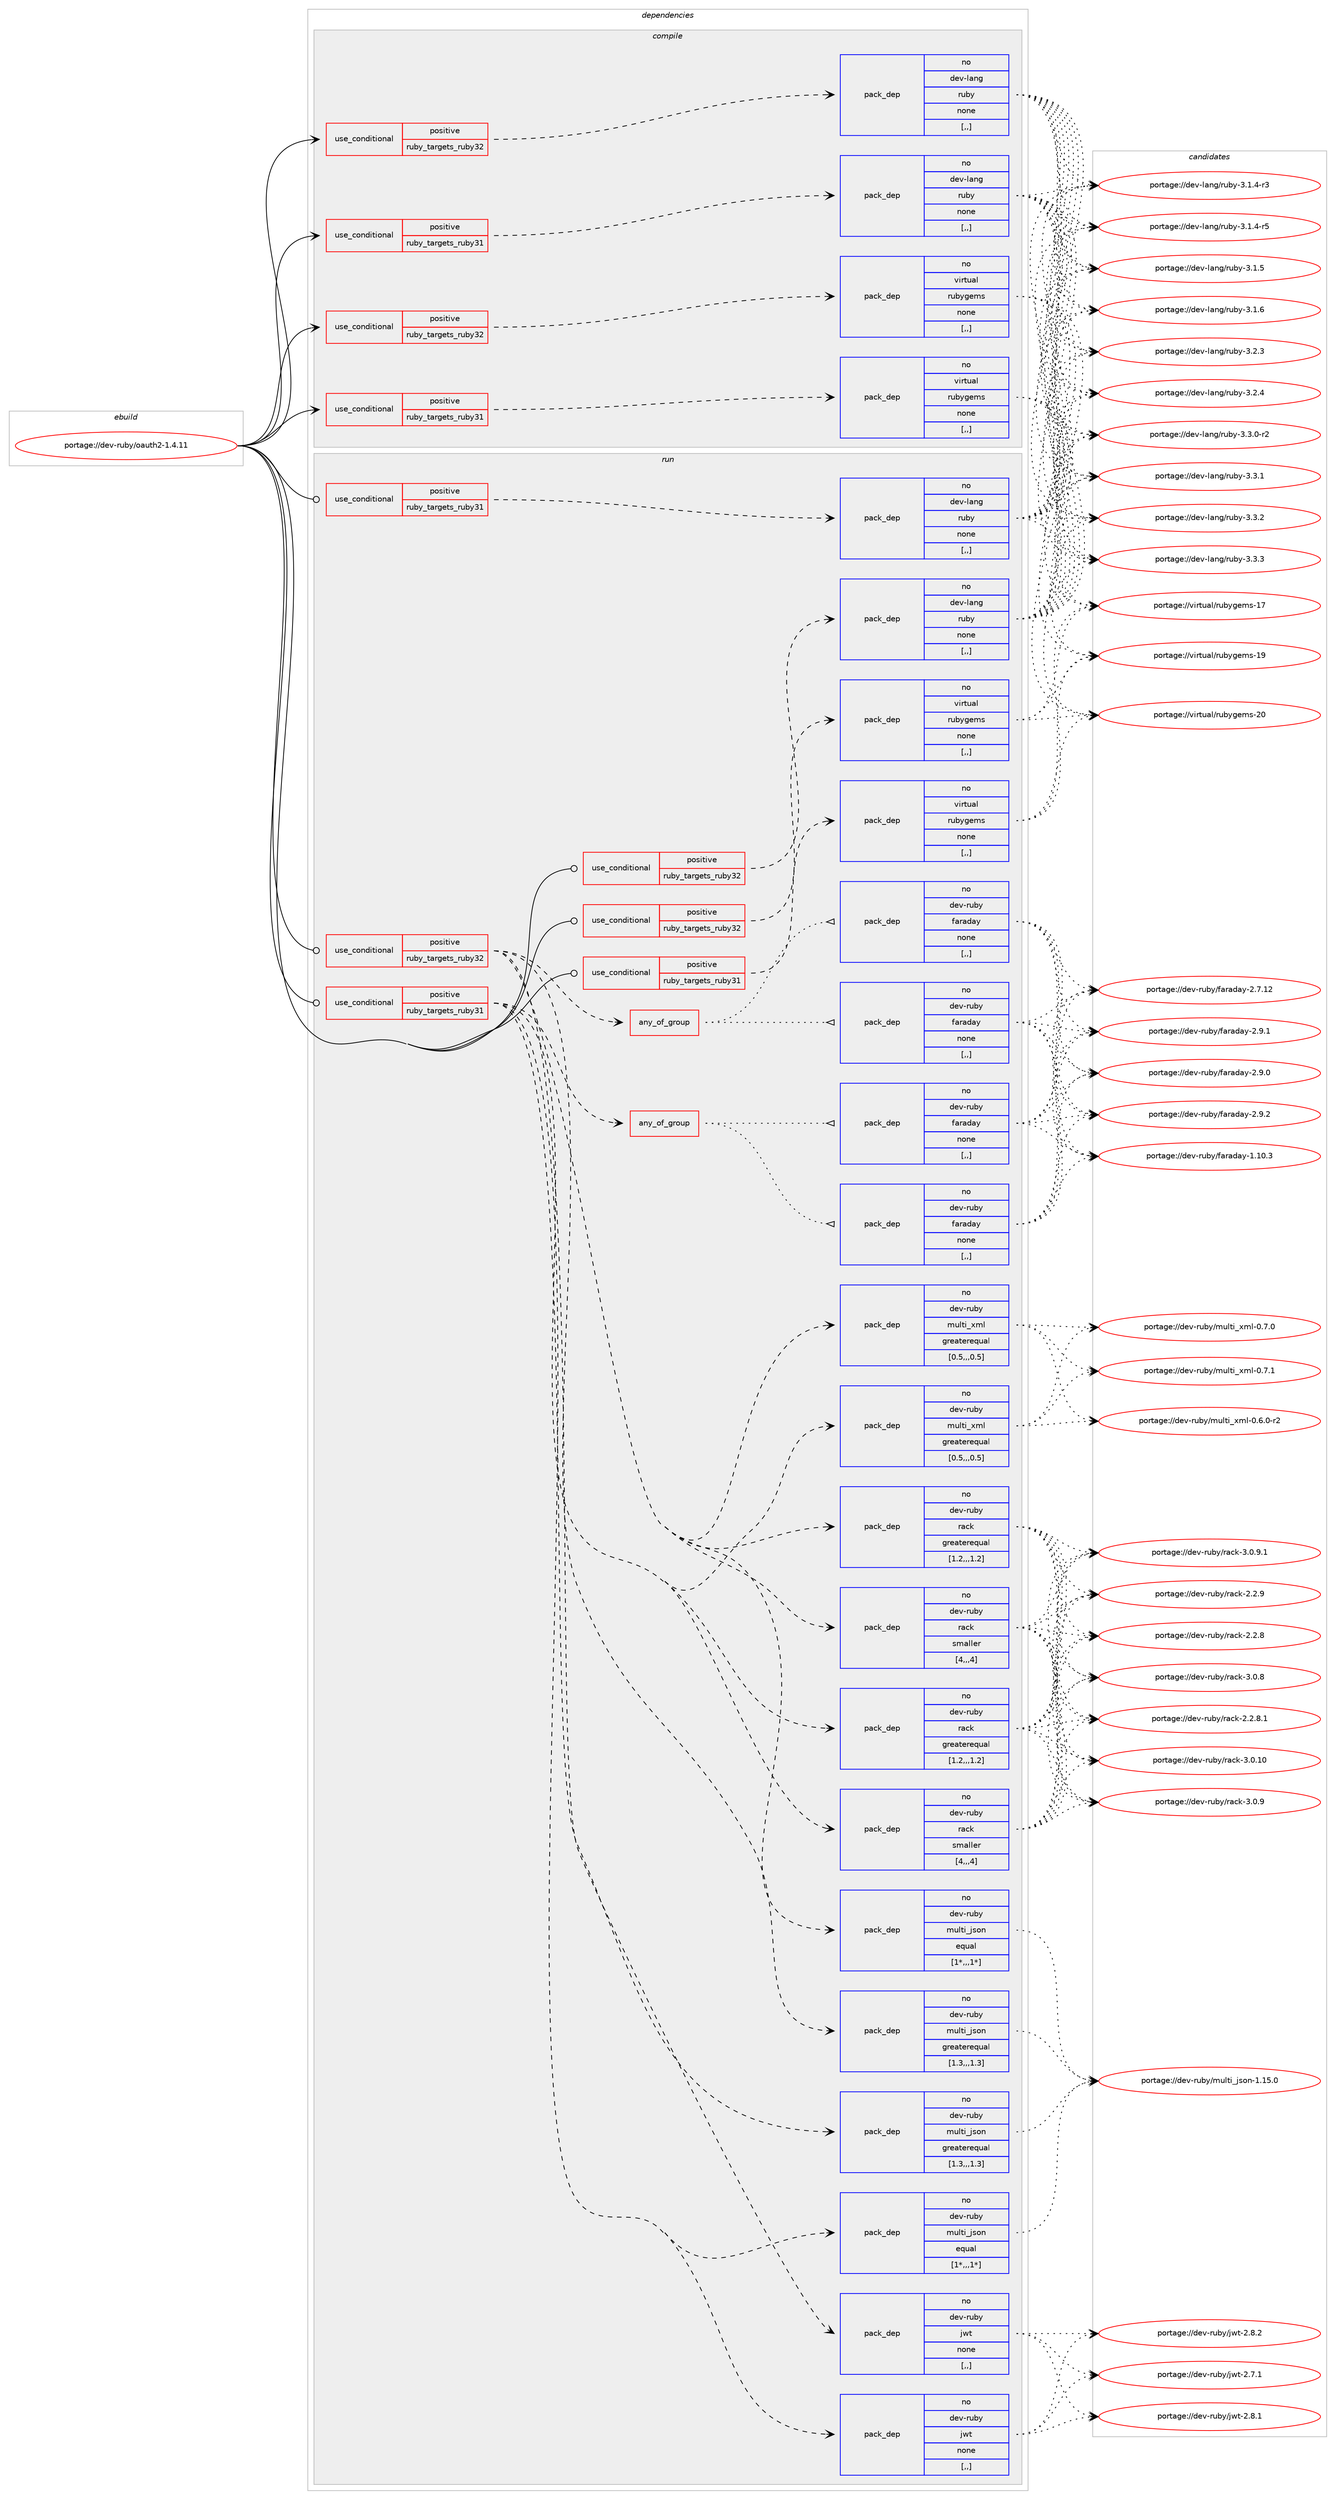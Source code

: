 digraph prolog {

# *************
# Graph options
# *************

newrank=true;
concentrate=true;
compound=true;
graph [rankdir=LR,fontname=Helvetica,fontsize=10,ranksep=1.5];#, ranksep=2.5, nodesep=0.2];
edge  [arrowhead=vee];
node  [fontname=Helvetica,fontsize=10];

# **********
# The ebuild
# **********

subgraph cluster_leftcol {
color=gray;
rank=same;
label=<<i>ebuild</i>>;
id [label="portage://dev-ruby/oauth2-1.4.11", color=red, width=4, href="../dev-ruby/oauth2-1.4.11.svg"];
}

# ****************
# The dependencies
# ****************

subgraph cluster_midcol {
color=gray;
label=<<i>dependencies</i>>;
subgraph cluster_compile {
fillcolor="#eeeeee";
style=filled;
label=<<i>compile</i>>;
subgraph cond50625 {
dependency188757 [label=<<TABLE BORDER="0" CELLBORDER="1" CELLSPACING="0" CELLPADDING="4"><TR><TD ROWSPAN="3" CELLPADDING="10">use_conditional</TD></TR><TR><TD>positive</TD></TR><TR><TD>ruby_targets_ruby31</TD></TR></TABLE>>, shape=none, color=red];
subgraph pack136824 {
dependency188758 [label=<<TABLE BORDER="0" CELLBORDER="1" CELLSPACING="0" CELLPADDING="4" WIDTH="220"><TR><TD ROWSPAN="6" CELLPADDING="30">pack_dep</TD></TR><TR><TD WIDTH="110">no</TD></TR><TR><TD>dev-lang</TD></TR><TR><TD>ruby</TD></TR><TR><TD>none</TD></TR><TR><TD>[,,]</TD></TR></TABLE>>, shape=none, color=blue];
}
dependency188757:e -> dependency188758:w [weight=20,style="dashed",arrowhead="vee"];
}
id:e -> dependency188757:w [weight=20,style="solid",arrowhead="vee"];
subgraph cond50626 {
dependency188759 [label=<<TABLE BORDER="0" CELLBORDER="1" CELLSPACING="0" CELLPADDING="4"><TR><TD ROWSPAN="3" CELLPADDING="10">use_conditional</TD></TR><TR><TD>positive</TD></TR><TR><TD>ruby_targets_ruby31</TD></TR></TABLE>>, shape=none, color=red];
subgraph pack136825 {
dependency188760 [label=<<TABLE BORDER="0" CELLBORDER="1" CELLSPACING="0" CELLPADDING="4" WIDTH="220"><TR><TD ROWSPAN="6" CELLPADDING="30">pack_dep</TD></TR><TR><TD WIDTH="110">no</TD></TR><TR><TD>virtual</TD></TR><TR><TD>rubygems</TD></TR><TR><TD>none</TD></TR><TR><TD>[,,]</TD></TR></TABLE>>, shape=none, color=blue];
}
dependency188759:e -> dependency188760:w [weight=20,style="dashed",arrowhead="vee"];
}
id:e -> dependency188759:w [weight=20,style="solid",arrowhead="vee"];
subgraph cond50627 {
dependency188761 [label=<<TABLE BORDER="0" CELLBORDER="1" CELLSPACING="0" CELLPADDING="4"><TR><TD ROWSPAN="3" CELLPADDING="10">use_conditional</TD></TR><TR><TD>positive</TD></TR><TR><TD>ruby_targets_ruby32</TD></TR></TABLE>>, shape=none, color=red];
subgraph pack136826 {
dependency188762 [label=<<TABLE BORDER="0" CELLBORDER="1" CELLSPACING="0" CELLPADDING="4" WIDTH="220"><TR><TD ROWSPAN="6" CELLPADDING="30">pack_dep</TD></TR><TR><TD WIDTH="110">no</TD></TR><TR><TD>dev-lang</TD></TR><TR><TD>ruby</TD></TR><TR><TD>none</TD></TR><TR><TD>[,,]</TD></TR></TABLE>>, shape=none, color=blue];
}
dependency188761:e -> dependency188762:w [weight=20,style="dashed",arrowhead="vee"];
}
id:e -> dependency188761:w [weight=20,style="solid",arrowhead="vee"];
subgraph cond50628 {
dependency188763 [label=<<TABLE BORDER="0" CELLBORDER="1" CELLSPACING="0" CELLPADDING="4"><TR><TD ROWSPAN="3" CELLPADDING="10">use_conditional</TD></TR><TR><TD>positive</TD></TR><TR><TD>ruby_targets_ruby32</TD></TR></TABLE>>, shape=none, color=red];
subgraph pack136827 {
dependency188764 [label=<<TABLE BORDER="0" CELLBORDER="1" CELLSPACING="0" CELLPADDING="4" WIDTH="220"><TR><TD ROWSPAN="6" CELLPADDING="30">pack_dep</TD></TR><TR><TD WIDTH="110">no</TD></TR><TR><TD>virtual</TD></TR><TR><TD>rubygems</TD></TR><TR><TD>none</TD></TR><TR><TD>[,,]</TD></TR></TABLE>>, shape=none, color=blue];
}
dependency188763:e -> dependency188764:w [weight=20,style="dashed",arrowhead="vee"];
}
id:e -> dependency188763:w [weight=20,style="solid",arrowhead="vee"];
}
subgraph cluster_compileandrun {
fillcolor="#eeeeee";
style=filled;
label=<<i>compile and run</i>>;
}
subgraph cluster_run {
fillcolor="#eeeeee";
style=filled;
label=<<i>run</i>>;
subgraph cond50629 {
dependency188765 [label=<<TABLE BORDER="0" CELLBORDER="1" CELLSPACING="0" CELLPADDING="4"><TR><TD ROWSPAN="3" CELLPADDING="10">use_conditional</TD></TR><TR><TD>positive</TD></TR><TR><TD>ruby_targets_ruby31</TD></TR></TABLE>>, shape=none, color=red];
subgraph any1166 {
dependency188766 [label=<<TABLE BORDER="0" CELLBORDER="1" CELLSPACING="0" CELLPADDING="4"><TR><TD CELLPADDING="10">any_of_group</TD></TR></TABLE>>, shape=none, color=red];subgraph pack136828 {
dependency188767 [label=<<TABLE BORDER="0" CELLBORDER="1" CELLSPACING="0" CELLPADDING="4" WIDTH="220"><TR><TD ROWSPAN="6" CELLPADDING="30">pack_dep</TD></TR><TR><TD WIDTH="110">no</TD></TR><TR><TD>dev-ruby</TD></TR><TR><TD>faraday</TD></TR><TR><TD>none</TD></TR><TR><TD>[,,]</TD></TR></TABLE>>, shape=none, color=blue];
}
dependency188766:e -> dependency188767:w [weight=20,style="dotted",arrowhead="oinv"];
subgraph pack136829 {
dependency188768 [label=<<TABLE BORDER="0" CELLBORDER="1" CELLSPACING="0" CELLPADDING="4" WIDTH="220"><TR><TD ROWSPAN="6" CELLPADDING="30">pack_dep</TD></TR><TR><TD WIDTH="110">no</TD></TR><TR><TD>dev-ruby</TD></TR><TR><TD>faraday</TD></TR><TR><TD>none</TD></TR><TR><TD>[,,]</TD></TR></TABLE>>, shape=none, color=blue];
}
dependency188766:e -> dependency188768:w [weight=20,style="dotted",arrowhead="oinv"];
}
dependency188765:e -> dependency188766:w [weight=20,style="dashed",arrowhead="vee"];
subgraph pack136830 {
dependency188769 [label=<<TABLE BORDER="0" CELLBORDER="1" CELLSPACING="0" CELLPADDING="4" WIDTH="220"><TR><TD ROWSPAN="6" CELLPADDING="30">pack_dep</TD></TR><TR><TD WIDTH="110">no</TD></TR><TR><TD>dev-ruby</TD></TR><TR><TD>jwt</TD></TR><TR><TD>none</TD></TR><TR><TD>[,,]</TD></TR></TABLE>>, shape=none, color=blue];
}
dependency188765:e -> dependency188769:w [weight=20,style="dashed",arrowhead="vee"];
subgraph pack136831 {
dependency188770 [label=<<TABLE BORDER="0" CELLBORDER="1" CELLSPACING="0" CELLPADDING="4" WIDTH="220"><TR><TD ROWSPAN="6" CELLPADDING="30">pack_dep</TD></TR><TR><TD WIDTH="110">no</TD></TR><TR><TD>dev-ruby</TD></TR><TR><TD>multi_json</TD></TR><TR><TD>greaterequal</TD></TR><TR><TD>[1.3,,,1.3]</TD></TR></TABLE>>, shape=none, color=blue];
}
dependency188765:e -> dependency188770:w [weight=20,style="dashed",arrowhead="vee"];
subgraph pack136832 {
dependency188771 [label=<<TABLE BORDER="0" CELLBORDER="1" CELLSPACING="0" CELLPADDING="4" WIDTH="220"><TR><TD ROWSPAN="6" CELLPADDING="30">pack_dep</TD></TR><TR><TD WIDTH="110">no</TD></TR><TR><TD>dev-ruby</TD></TR><TR><TD>multi_json</TD></TR><TR><TD>equal</TD></TR><TR><TD>[1*,,,1*]</TD></TR></TABLE>>, shape=none, color=blue];
}
dependency188765:e -> dependency188771:w [weight=20,style="dashed",arrowhead="vee"];
subgraph pack136833 {
dependency188772 [label=<<TABLE BORDER="0" CELLBORDER="1" CELLSPACING="0" CELLPADDING="4" WIDTH="220"><TR><TD ROWSPAN="6" CELLPADDING="30">pack_dep</TD></TR><TR><TD WIDTH="110">no</TD></TR><TR><TD>dev-ruby</TD></TR><TR><TD>multi_xml</TD></TR><TR><TD>greaterequal</TD></TR><TR><TD>[0.5,,,0.5]</TD></TR></TABLE>>, shape=none, color=blue];
}
dependency188765:e -> dependency188772:w [weight=20,style="dashed",arrowhead="vee"];
subgraph pack136834 {
dependency188773 [label=<<TABLE BORDER="0" CELLBORDER="1" CELLSPACING="0" CELLPADDING="4" WIDTH="220"><TR><TD ROWSPAN="6" CELLPADDING="30">pack_dep</TD></TR><TR><TD WIDTH="110">no</TD></TR><TR><TD>dev-ruby</TD></TR><TR><TD>rack</TD></TR><TR><TD>greaterequal</TD></TR><TR><TD>[1.2,,,1.2]</TD></TR></TABLE>>, shape=none, color=blue];
}
dependency188765:e -> dependency188773:w [weight=20,style="dashed",arrowhead="vee"];
subgraph pack136835 {
dependency188774 [label=<<TABLE BORDER="0" CELLBORDER="1" CELLSPACING="0" CELLPADDING="4" WIDTH="220"><TR><TD ROWSPAN="6" CELLPADDING="30">pack_dep</TD></TR><TR><TD WIDTH="110">no</TD></TR><TR><TD>dev-ruby</TD></TR><TR><TD>rack</TD></TR><TR><TD>smaller</TD></TR><TR><TD>[4,,,4]</TD></TR></TABLE>>, shape=none, color=blue];
}
dependency188765:e -> dependency188774:w [weight=20,style="dashed",arrowhead="vee"];
}
id:e -> dependency188765:w [weight=20,style="solid",arrowhead="odot"];
subgraph cond50630 {
dependency188775 [label=<<TABLE BORDER="0" CELLBORDER="1" CELLSPACING="0" CELLPADDING="4"><TR><TD ROWSPAN="3" CELLPADDING="10">use_conditional</TD></TR><TR><TD>positive</TD></TR><TR><TD>ruby_targets_ruby31</TD></TR></TABLE>>, shape=none, color=red];
subgraph pack136836 {
dependency188776 [label=<<TABLE BORDER="0" CELLBORDER="1" CELLSPACING="0" CELLPADDING="4" WIDTH="220"><TR><TD ROWSPAN="6" CELLPADDING="30">pack_dep</TD></TR><TR><TD WIDTH="110">no</TD></TR><TR><TD>dev-lang</TD></TR><TR><TD>ruby</TD></TR><TR><TD>none</TD></TR><TR><TD>[,,]</TD></TR></TABLE>>, shape=none, color=blue];
}
dependency188775:e -> dependency188776:w [weight=20,style="dashed",arrowhead="vee"];
}
id:e -> dependency188775:w [weight=20,style="solid",arrowhead="odot"];
subgraph cond50631 {
dependency188777 [label=<<TABLE BORDER="0" CELLBORDER="1" CELLSPACING="0" CELLPADDING="4"><TR><TD ROWSPAN="3" CELLPADDING="10">use_conditional</TD></TR><TR><TD>positive</TD></TR><TR><TD>ruby_targets_ruby31</TD></TR></TABLE>>, shape=none, color=red];
subgraph pack136837 {
dependency188778 [label=<<TABLE BORDER="0" CELLBORDER="1" CELLSPACING="0" CELLPADDING="4" WIDTH="220"><TR><TD ROWSPAN="6" CELLPADDING="30">pack_dep</TD></TR><TR><TD WIDTH="110">no</TD></TR><TR><TD>virtual</TD></TR><TR><TD>rubygems</TD></TR><TR><TD>none</TD></TR><TR><TD>[,,]</TD></TR></TABLE>>, shape=none, color=blue];
}
dependency188777:e -> dependency188778:w [weight=20,style="dashed",arrowhead="vee"];
}
id:e -> dependency188777:w [weight=20,style="solid",arrowhead="odot"];
subgraph cond50632 {
dependency188779 [label=<<TABLE BORDER="0" CELLBORDER="1" CELLSPACING="0" CELLPADDING="4"><TR><TD ROWSPAN="3" CELLPADDING="10">use_conditional</TD></TR><TR><TD>positive</TD></TR><TR><TD>ruby_targets_ruby32</TD></TR></TABLE>>, shape=none, color=red];
subgraph any1167 {
dependency188780 [label=<<TABLE BORDER="0" CELLBORDER="1" CELLSPACING="0" CELLPADDING="4"><TR><TD CELLPADDING="10">any_of_group</TD></TR></TABLE>>, shape=none, color=red];subgraph pack136838 {
dependency188781 [label=<<TABLE BORDER="0" CELLBORDER="1" CELLSPACING="0" CELLPADDING="4" WIDTH="220"><TR><TD ROWSPAN="6" CELLPADDING="30">pack_dep</TD></TR><TR><TD WIDTH="110">no</TD></TR><TR><TD>dev-ruby</TD></TR><TR><TD>faraday</TD></TR><TR><TD>none</TD></TR><TR><TD>[,,]</TD></TR></TABLE>>, shape=none, color=blue];
}
dependency188780:e -> dependency188781:w [weight=20,style="dotted",arrowhead="oinv"];
subgraph pack136839 {
dependency188782 [label=<<TABLE BORDER="0" CELLBORDER="1" CELLSPACING="0" CELLPADDING="4" WIDTH="220"><TR><TD ROWSPAN="6" CELLPADDING="30">pack_dep</TD></TR><TR><TD WIDTH="110">no</TD></TR><TR><TD>dev-ruby</TD></TR><TR><TD>faraday</TD></TR><TR><TD>none</TD></TR><TR><TD>[,,]</TD></TR></TABLE>>, shape=none, color=blue];
}
dependency188780:e -> dependency188782:w [weight=20,style="dotted",arrowhead="oinv"];
}
dependency188779:e -> dependency188780:w [weight=20,style="dashed",arrowhead="vee"];
subgraph pack136840 {
dependency188783 [label=<<TABLE BORDER="0" CELLBORDER="1" CELLSPACING="0" CELLPADDING="4" WIDTH="220"><TR><TD ROWSPAN="6" CELLPADDING="30">pack_dep</TD></TR><TR><TD WIDTH="110">no</TD></TR><TR><TD>dev-ruby</TD></TR><TR><TD>jwt</TD></TR><TR><TD>none</TD></TR><TR><TD>[,,]</TD></TR></TABLE>>, shape=none, color=blue];
}
dependency188779:e -> dependency188783:w [weight=20,style="dashed",arrowhead="vee"];
subgraph pack136841 {
dependency188784 [label=<<TABLE BORDER="0" CELLBORDER="1" CELLSPACING="0" CELLPADDING="4" WIDTH="220"><TR><TD ROWSPAN="6" CELLPADDING="30">pack_dep</TD></TR><TR><TD WIDTH="110">no</TD></TR><TR><TD>dev-ruby</TD></TR><TR><TD>multi_json</TD></TR><TR><TD>greaterequal</TD></TR><TR><TD>[1.3,,,1.3]</TD></TR></TABLE>>, shape=none, color=blue];
}
dependency188779:e -> dependency188784:w [weight=20,style="dashed",arrowhead="vee"];
subgraph pack136842 {
dependency188785 [label=<<TABLE BORDER="0" CELLBORDER="1" CELLSPACING="0" CELLPADDING="4" WIDTH="220"><TR><TD ROWSPAN="6" CELLPADDING="30">pack_dep</TD></TR><TR><TD WIDTH="110">no</TD></TR><TR><TD>dev-ruby</TD></TR><TR><TD>multi_json</TD></TR><TR><TD>equal</TD></TR><TR><TD>[1*,,,1*]</TD></TR></TABLE>>, shape=none, color=blue];
}
dependency188779:e -> dependency188785:w [weight=20,style="dashed",arrowhead="vee"];
subgraph pack136843 {
dependency188786 [label=<<TABLE BORDER="0" CELLBORDER="1" CELLSPACING="0" CELLPADDING="4" WIDTH="220"><TR><TD ROWSPAN="6" CELLPADDING="30">pack_dep</TD></TR><TR><TD WIDTH="110">no</TD></TR><TR><TD>dev-ruby</TD></TR><TR><TD>multi_xml</TD></TR><TR><TD>greaterequal</TD></TR><TR><TD>[0.5,,,0.5]</TD></TR></TABLE>>, shape=none, color=blue];
}
dependency188779:e -> dependency188786:w [weight=20,style="dashed",arrowhead="vee"];
subgraph pack136844 {
dependency188787 [label=<<TABLE BORDER="0" CELLBORDER="1" CELLSPACING="0" CELLPADDING="4" WIDTH="220"><TR><TD ROWSPAN="6" CELLPADDING="30">pack_dep</TD></TR><TR><TD WIDTH="110">no</TD></TR><TR><TD>dev-ruby</TD></TR><TR><TD>rack</TD></TR><TR><TD>greaterequal</TD></TR><TR><TD>[1.2,,,1.2]</TD></TR></TABLE>>, shape=none, color=blue];
}
dependency188779:e -> dependency188787:w [weight=20,style="dashed",arrowhead="vee"];
subgraph pack136845 {
dependency188788 [label=<<TABLE BORDER="0" CELLBORDER="1" CELLSPACING="0" CELLPADDING="4" WIDTH="220"><TR><TD ROWSPAN="6" CELLPADDING="30">pack_dep</TD></TR><TR><TD WIDTH="110">no</TD></TR><TR><TD>dev-ruby</TD></TR><TR><TD>rack</TD></TR><TR><TD>smaller</TD></TR><TR><TD>[4,,,4]</TD></TR></TABLE>>, shape=none, color=blue];
}
dependency188779:e -> dependency188788:w [weight=20,style="dashed",arrowhead="vee"];
}
id:e -> dependency188779:w [weight=20,style="solid",arrowhead="odot"];
subgraph cond50633 {
dependency188789 [label=<<TABLE BORDER="0" CELLBORDER="1" CELLSPACING="0" CELLPADDING="4"><TR><TD ROWSPAN="3" CELLPADDING="10">use_conditional</TD></TR><TR><TD>positive</TD></TR><TR><TD>ruby_targets_ruby32</TD></TR></TABLE>>, shape=none, color=red];
subgraph pack136846 {
dependency188790 [label=<<TABLE BORDER="0" CELLBORDER="1" CELLSPACING="0" CELLPADDING="4" WIDTH="220"><TR><TD ROWSPAN="6" CELLPADDING="30">pack_dep</TD></TR><TR><TD WIDTH="110">no</TD></TR><TR><TD>dev-lang</TD></TR><TR><TD>ruby</TD></TR><TR><TD>none</TD></TR><TR><TD>[,,]</TD></TR></TABLE>>, shape=none, color=blue];
}
dependency188789:e -> dependency188790:w [weight=20,style="dashed",arrowhead="vee"];
}
id:e -> dependency188789:w [weight=20,style="solid",arrowhead="odot"];
subgraph cond50634 {
dependency188791 [label=<<TABLE BORDER="0" CELLBORDER="1" CELLSPACING="0" CELLPADDING="4"><TR><TD ROWSPAN="3" CELLPADDING="10">use_conditional</TD></TR><TR><TD>positive</TD></TR><TR><TD>ruby_targets_ruby32</TD></TR></TABLE>>, shape=none, color=red];
subgraph pack136847 {
dependency188792 [label=<<TABLE BORDER="0" CELLBORDER="1" CELLSPACING="0" CELLPADDING="4" WIDTH="220"><TR><TD ROWSPAN="6" CELLPADDING="30">pack_dep</TD></TR><TR><TD WIDTH="110">no</TD></TR><TR><TD>virtual</TD></TR><TR><TD>rubygems</TD></TR><TR><TD>none</TD></TR><TR><TD>[,,]</TD></TR></TABLE>>, shape=none, color=blue];
}
dependency188791:e -> dependency188792:w [weight=20,style="dashed",arrowhead="vee"];
}
id:e -> dependency188791:w [weight=20,style="solid",arrowhead="odot"];
}
}

# **************
# The candidates
# **************

subgraph cluster_choices {
rank=same;
color=gray;
label=<<i>candidates</i>>;

subgraph choice136824 {
color=black;
nodesep=1;
choice100101118451089711010347114117981214551464946524511451 [label="portage://dev-lang/ruby-3.1.4-r3", color=red, width=4,href="../dev-lang/ruby-3.1.4-r3.svg"];
choice100101118451089711010347114117981214551464946524511453 [label="portage://dev-lang/ruby-3.1.4-r5", color=red, width=4,href="../dev-lang/ruby-3.1.4-r5.svg"];
choice10010111845108971101034711411798121455146494653 [label="portage://dev-lang/ruby-3.1.5", color=red, width=4,href="../dev-lang/ruby-3.1.5.svg"];
choice10010111845108971101034711411798121455146494654 [label="portage://dev-lang/ruby-3.1.6", color=red, width=4,href="../dev-lang/ruby-3.1.6.svg"];
choice10010111845108971101034711411798121455146504651 [label="portage://dev-lang/ruby-3.2.3", color=red, width=4,href="../dev-lang/ruby-3.2.3.svg"];
choice10010111845108971101034711411798121455146504652 [label="portage://dev-lang/ruby-3.2.4", color=red, width=4,href="../dev-lang/ruby-3.2.4.svg"];
choice100101118451089711010347114117981214551465146484511450 [label="portage://dev-lang/ruby-3.3.0-r2", color=red, width=4,href="../dev-lang/ruby-3.3.0-r2.svg"];
choice10010111845108971101034711411798121455146514649 [label="portage://dev-lang/ruby-3.3.1", color=red, width=4,href="../dev-lang/ruby-3.3.1.svg"];
choice10010111845108971101034711411798121455146514650 [label="portage://dev-lang/ruby-3.3.2", color=red, width=4,href="../dev-lang/ruby-3.3.2.svg"];
choice10010111845108971101034711411798121455146514651 [label="portage://dev-lang/ruby-3.3.3", color=red, width=4,href="../dev-lang/ruby-3.3.3.svg"];
dependency188758:e -> choice100101118451089711010347114117981214551464946524511451:w [style=dotted,weight="100"];
dependency188758:e -> choice100101118451089711010347114117981214551464946524511453:w [style=dotted,weight="100"];
dependency188758:e -> choice10010111845108971101034711411798121455146494653:w [style=dotted,weight="100"];
dependency188758:e -> choice10010111845108971101034711411798121455146494654:w [style=dotted,weight="100"];
dependency188758:e -> choice10010111845108971101034711411798121455146504651:w [style=dotted,weight="100"];
dependency188758:e -> choice10010111845108971101034711411798121455146504652:w [style=dotted,weight="100"];
dependency188758:e -> choice100101118451089711010347114117981214551465146484511450:w [style=dotted,weight="100"];
dependency188758:e -> choice10010111845108971101034711411798121455146514649:w [style=dotted,weight="100"];
dependency188758:e -> choice10010111845108971101034711411798121455146514650:w [style=dotted,weight="100"];
dependency188758:e -> choice10010111845108971101034711411798121455146514651:w [style=dotted,weight="100"];
}
subgraph choice136825 {
color=black;
nodesep=1;
choice118105114116117971084711411798121103101109115454955 [label="portage://virtual/rubygems-17", color=red, width=4,href="../virtual/rubygems-17.svg"];
choice118105114116117971084711411798121103101109115454957 [label="portage://virtual/rubygems-19", color=red, width=4,href="../virtual/rubygems-19.svg"];
choice118105114116117971084711411798121103101109115455048 [label="portage://virtual/rubygems-20", color=red, width=4,href="../virtual/rubygems-20.svg"];
dependency188760:e -> choice118105114116117971084711411798121103101109115454955:w [style=dotted,weight="100"];
dependency188760:e -> choice118105114116117971084711411798121103101109115454957:w [style=dotted,weight="100"];
dependency188760:e -> choice118105114116117971084711411798121103101109115455048:w [style=dotted,weight="100"];
}
subgraph choice136826 {
color=black;
nodesep=1;
choice100101118451089711010347114117981214551464946524511451 [label="portage://dev-lang/ruby-3.1.4-r3", color=red, width=4,href="../dev-lang/ruby-3.1.4-r3.svg"];
choice100101118451089711010347114117981214551464946524511453 [label="portage://dev-lang/ruby-3.1.4-r5", color=red, width=4,href="../dev-lang/ruby-3.1.4-r5.svg"];
choice10010111845108971101034711411798121455146494653 [label="portage://dev-lang/ruby-3.1.5", color=red, width=4,href="../dev-lang/ruby-3.1.5.svg"];
choice10010111845108971101034711411798121455146494654 [label="portage://dev-lang/ruby-3.1.6", color=red, width=4,href="../dev-lang/ruby-3.1.6.svg"];
choice10010111845108971101034711411798121455146504651 [label="portage://dev-lang/ruby-3.2.3", color=red, width=4,href="../dev-lang/ruby-3.2.3.svg"];
choice10010111845108971101034711411798121455146504652 [label="portage://dev-lang/ruby-3.2.4", color=red, width=4,href="../dev-lang/ruby-3.2.4.svg"];
choice100101118451089711010347114117981214551465146484511450 [label="portage://dev-lang/ruby-3.3.0-r2", color=red, width=4,href="../dev-lang/ruby-3.3.0-r2.svg"];
choice10010111845108971101034711411798121455146514649 [label="portage://dev-lang/ruby-3.3.1", color=red, width=4,href="../dev-lang/ruby-3.3.1.svg"];
choice10010111845108971101034711411798121455146514650 [label="portage://dev-lang/ruby-3.3.2", color=red, width=4,href="../dev-lang/ruby-3.3.2.svg"];
choice10010111845108971101034711411798121455146514651 [label="portage://dev-lang/ruby-3.3.3", color=red, width=4,href="../dev-lang/ruby-3.3.3.svg"];
dependency188762:e -> choice100101118451089711010347114117981214551464946524511451:w [style=dotted,weight="100"];
dependency188762:e -> choice100101118451089711010347114117981214551464946524511453:w [style=dotted,weight="100"];
dependency188762:e -> choice10010111845108971101034711411798121455146494653:w [style=dotted,weight="100"];
dependency188762:e -> choice10010111845108971101034711411798121455146494654:w [style=dotted,weight="100"];
dependency188762:e -> choice10010111845108971101034711411798121455146504651:w [style=dotted,weight="100"];
dependency188762:e -> choice10010111845108971101034711411798121455146504652:w [style=dotted,weight="100"];
dependency188762:e -> choice100101118451089711010347114117981214551465146484511450:w [style=dotted,weight="100"];
dependency188762:e -> choice10010111845108971101034711411798121455146514649:w [style=dotted,weight="100"];
dependency188762:e -> choice10010111845108971101034711411798121455146514650:w [style=dotted,weight="100"];
dependency188762:e -> choice10010111845108971101034711411798121455146514651:w [style=dotted,weight="100"];
}
subgraph choice136827 {
color=black;
nodesep=1;
choice118105114116117971084711411798121103101109115454955 [label="portage://virtual/rubygems-17", color=red, width=4,href="../virtual/rubygems-17.svg"];
choice118105114116117971084711411798121103101109115454957 [label="portage://virtual/rubygems-19", color=red, width=4,href="../virtual/rubygems-19.svg"];
choice118105114116117971084711411798121103101109115455048 [label="portage://virtual/rubygems-20", color=red, width=4,href="../virtual/rubygems-20.svg"];
dependency188764:e -> choice118105114116117971084711411798121103101109115454955:w [style=dotted,weight="100"];
dependency188764:e -> choice118105114116117971084711411798121103101109115454957:w [style=dotted,weight="100"];
dependency188764:e -> choice118105114116117971084711411798121103101109115455048:w [style=dotted,weight="100"];
}
subgraph choice136828 {
color=black;
nodesep=1;
choice10010111845114117981214710297114971009712145494649484651 [label="portage://dev-ruby/faraday-1.10.3", color=red, width=4,href="../dev-ruby/faraday-1.10.3.svg"];
choice10010111845114117981214710297114971009712145504655464950 [label="portage://dev-ruby/faraday-2.7.12", color=red, width=4,href="../dev-ruby/faraday-2.7.12.svg"];
choice100101118451141179812147102971149710097121455046574648 [label="portage://dev-ruby/faraday-2.9.0", color=red, width=4,href="../dev-ruby/faraday-2.9.0.svg"];
choice100101118451141179812147102971149710097121455046574649 [label="portage://dev-ruby/faraday-2.9.1", color=red, width=4,href="../dev-ruby/faraday-2.9.1.svg"];
choice100101118451141179812147102971149710097121455046574650 [label="portage://dev-ruby/faraday-2.9.2", color=red, width=4,href="../dev-ruby/faraday-2.9.2.svg"];
dependency188767:e -> choice10010111845114117981214710297114971009712145494649484651:w [style=dotted,weight="100"];
dependency188767:e -> choice10010111845114117981214710297114971009712145504655464950:w [style=dotted,weight="100"];
dependency188767:e -> choice100101118451141179812147102971149710097121455046574648:w [style=dotted,weight="100"];
dependency188767:e -> choice100101118451141179812147102971149710097121455046574649:w [style=dotted,weight="100"];
dependency188767:e -> choice100101118451141179812147102971149710097121455046574650:w [style=dotted,weight="100"];
}
subgraph choice136829 {
color=black;
nodesep=1;
choice10010111845114117981214710297114971009712145494649484651 [label="portage://dev-ruby/faraday-1.10.3", color=red, width=4,href="../dev-ruby/faraday-1.10.3.svg"];
choice10010111845114117981214710297114971009712145504655464950 [label="portage://dev-ruby/faraday-2.7.12", color=red, width=4,href="../dev-ruby/faraday-2.7.12.svg"];
choice100101118451141179812147102971149710097121455046574648 [label="portage://dev-ruby/faraday-2.9.0", color=red, width=4,href="../dev-ruby/faraday-2.9.0.svg"];
choice100101118451141179812147102971149710097121455046574649 [label="portage://dev-ruby/faraday-2.9.1", color=red, width=4,href="../dev-ruby/faraday-2.9.1.svg"];
choice100101118451141179812147102971149710097121455046574650 [label="portage://dev-ruby/faraday-2.9.2", color=red, width=4,href="../dev-ruby/faraday-2.9.2.svg"];
dependency188768:e -> choice10010111845114117981214710297114971009712145494649484651:w [style=dotted,weight="100"];
dependency188768:e -> choice10010111845114117981214710297114971009712145504655464950:w [style=dotted,weight="100"];
dependency188768:e -> choice100101118451141179812147102971149710097121455046574648:w [style=dotted,weight="100"];
dependency188768:e -> choice100101118451141179812147102971149710097121455046574649:w [style=dotted,weight="100"];
dependency188768:e -> choice100101118451141179812147102971149710097121455046574650:w [style=dotted,weight="100"];
}
subgraph choice136830 {
color=black;
nodesep=1;
choice100101118451141179812147106119116455046554649 [label="portage://dev-ruby/jwt-2.7.1", color=red, width=4,href="../dev-ruby/jwt-2.7.1.svg"];
choice100101118451141179812147106119116455046564649 [label="portage://dev-ruby/jwt-2.8.1", color=red, width=4,href="../dev-ruby/jwt-2.8.1.svg"];
choice100101118451141179812147106119116455046564650 [label="portage://dev-ruby/jwt-2.8.2", color=red, width=4,href="../dev-ruby/jwt-2.8.2.svg"];
dependency188769:e -> choice100101118451141179812147106119116455046554649:w [style=dotted,weight="100"];
dependency188769:e -> choice100101118451141179812147106119116455046564649:w [style=dotted,weight="100"];
dependency188769:e -> choice100101118451141179812147106119116455046564650:w [style=dotted,weight="100"];
}
subgraph choice136831 {
color=black;
nodesep=1;
choice1001011184511411798121471091171081161059510611511111045494649534648 [label="portage://dev-ruby/multi_json-1.15.0", color=red, width=4,href="../dev-ruby/multi_json-1.15.0.svg"];
dependency188770:e -> choice1001011184511411798121471091171081161059510611511111045494649534648:w [style=dotted,weight="100"];
}
subgraph choice136832 {
color=black;
nodesep=1;
choice1001011184511411798121471091171081161059510611511111045494649534648 [label="portage://dev-ruby/multi_json-1.15.0", color=red, width=4,href="../dev-ruby/multi_json-1.15.0.svg"];
dependency188771:e -> choice1001011184511411798121471091171081161059510611511111045494649534648:w [style=dotted,weight="100"];
}
subgraph choice136833 {
color=black;
nodesep=1;
choice100101118451141179812147109117108116105951201091084548465446484511450 [label="portage://dev-ruby/multi_xml-0.6.0-r2", color=red, width=4,href="../dev-ruby/multi_xml-0.6.0-r2.svg"];
choice10010111845114117981214710911710811610595120109108454846554648 [label="portage://dev-ruby/multi_xml-0.7.0", color=red, width=4,href="../dev-ruby/multi_xml-0.7.0.svg"];
choice10010111845114117981214710911710811610595120109108454846554649 [label="portage://dev-ruby/multi_xml-0.7.1", color=red, width=4,href="../dev-ruby/multi_xml-0.7.1.svg"];
dependency188772:e -> choice100101118451141179812147109117108116105951201091084548465446484511450:w [style=dotted,weight="100"];
dependency188772:e -> choice10010111845114117981214710911710811610595120109108454846554648:w [style=dotted,weight="100"];
dependency188772:e -> choice10010111845114117981214710911710811610595120109108454846554649:w [style=dotted,weight="100"];
}
subgraph choice136834 {
color=black;
nodesep=1;
choice1001011184511411798121471149799107455046504656 [label="portage://dev-ruby/rack-2.2.8", color=red, width=4,href="../dev-ruby/rack-2.2.8.svg"];
choice10010111845114117981214711497991074550465046564649 [label="portage://dev-ruby/rack-2.2.8.1", color=red, width=4,href="../dev-ruby/rack-2.2.8.1.svg"];
choice1001011184511411798121471149799107455046504657 [label="portage://dev-ruby/rack-2.2.9", color=red, width=4,href="../dev-ruby/rack-2.2.9.svg"];
choice100101118451141179812147114979910745514648464948 [label="portage://dev-ruby/rack-3.0.10", color=red, width=4,href="../dev-ruby/rack-3.0.10.svg"];
choice1001011184511411798121471149799107455146484656 [label="portage://dev-ruby/rack-3.0.8", color=red, width=4,href="../dev-ruby/rack-3.0.8.svg"];
choice1001011184511411798121471149799107455146484657 [label="portage://dev-ruby/rack-3.0.9", color=red, width=4,href="../dev-ruby/rack-3.0.9.svg"];
choice10010111845114117981214711497991074551464846574649 [label="portage://dev-ruby/rack-3.0.9.1", color=red, width=4,href="../dev-ruby/rack-3.0.9.1.svg"];
dependency188773:e -> choice1001011184511411798121471149799107455046504656:w [style=dotted,weight="100"];
dependency188773:e -> choice10010111845114117981214711497991074550465046564649:w [style=dotted,weight="100"];
dependency188773:e -> choice1001011184511411798121471149799107455046504657:w [style=dotted,weight="100"];
dependency188773:e -> choice100101118451141179812147114979910745514648464948:w [style=dotted,weight="100"];
dependency188773:e -> choice1001011184511411798121471149799107455146484656:w [style=dotted,weight="100"];
dependency188773:e -> choice1001011184511411798121471149799107455146484657:w [style=dotted,weight="100"];
dependency188773:e -> choice10010111845114117981214711497991074551464846574649:w [style=dotted,weight="100"];
}
subgraph choice136835 {
color=black;
nodesep=1;
choice1001011184511411798121471149799107455046504656 [label="portage://dev-ruby/rack-2.2.8", color=red, width=4,href="../dev-ruby/rack-2.2.8.svg"];
choice10010111845114117981214711497991074550465046564649 [label="portage://dev-ruby/rack-2.2.8.1", color=red, width=4,href="../dev-ruby/rack-2.2.8.1.svg"];
choice1001011184511411798121471149799107455046504657 [label="portage://dev-ruby/rack-2.2.9", color=red, width=4,href="../dev-ruby/rack-2.2.9.svg"];
choice100101118451141179812147114979910745514648464948 [label="portage://dev-ruby/rack-3.0.10", color=red, width=4,href="../dev-ruby/rack-3.0.10.svg"];
choice1001011184511411798121471149799107455146484656 [label="portage://dev-ruby/rack-3.0.8", color=red, width=4,href="../dev-ruby/rack-3.0.8.svg"];
choice1001011184511411798121471149799107455146484657 [label="portage://dev-ruby/rack-3.0.9", color=red, width=4,href="../dev-ruby/rack-3.0.9.svg"];
choice10010111845114117981214711497991074551464846574649 [label="portage://dev-ruby/rack-3.0.9.1", color=red, width=4,href="../dev-ruby/rack-3.0.9.1.svg"];
dependency188774:e -> choice1001011184511411798121471149799107455046504656:w [style=dotted,weight="100"];
dependency188774:e -> choice10010111845114117981214711497991074550465046564649:w [style=dotted,weight="100"];
dependency188774:e -> choice1001011184511411798121471149799107455046504657:w [style=dotted,weight="100"];
dependency188774:e -> choice100101118451141179812147114979910745514648464948:w [style=dotted,weight="100"];
dependency188774:e -> choice1001011184511411798121471149799107455146484656:w [style=dotted,weight="100"];
dependency188774:e -> choice1001011184511411798121471149799107455146484657:w [style=dotted,weight="100"];
dependency188774:e -> choice10010111845114117981214711497991074551464846574649:w [style=dotted,weight="100"];
}
subgraph choice136836 {
color=black;
nodesep=1;
choice100101118451089711010347114117981214551464946524511451 [label="portage://dev-lang/ruby-3.1.4-r3", color=red, width=4,href="../dev-lang/ruby-3.1.4-r3.svg"];
choice100101118451089711010347114117981214551464946524511453 [label="portage://dev-lang/ruby-3.1.4-r5", color=red, width=4,href="../dev-lang/ruby-3.1.4-r5.svg"];
choice10010111845108971101034711411798121455146494653 [label="portage://dev-lang/ruby-3.1.5", color=red, width=4,href="../dev-lang/ruby-3.1.5.svg"];
choice10010111845108971101034711411798121455146494654 [label="portage://dev-lang/ruby-3.1.6", color=red, width=4,href="../dev-lang/ruby-3.1.6.svg"];
choice10010111845108971101034711411798121455146504651 [label="portage://dev-lang/ruby-3.2.3", color=red, width=4,href="../dev-lang/ruby-3.2.3.svg"];
choice10010111845108971101034711411798121455146504652 [label="portage://dev-lang/ruby-3.2.4", color=red, width=4,href="../dev-lang/ruby-3.2.4.svg"];
choice100101118451089711010347114117981214551465146484511450 [label="portage://dev-lang/ruby-3.3.0-r2", color=red, width=4,href="../dev-lang/ruby-3.3.0-r2.svg"];
choice10010111845108971101034711411798121455146514649 [label="portage://dev-lang/ruby-3.3.1", color=red, width=4,href="../dev-lang/ruby-3.3.1.svg"];
choice10010111845108971101034711411798121455146514650 [label="portage://dev-lang/ruby-3.3.2", color=red, width=4,href="../dev-lang/ruby-3.3.2.svg"];
choice10010111845108971101034711411798121455146514651 [label="portage://dev-lang/ruby-3.3.3", color=red, width=4,href="../dev-lang/ruby-3.3.3.svg"];
dependency188776:e -> choice100101118451089711010347114117981214551464946524511451:w [style=dotted,weight="100"];
dependency188776:e -> choice100101118451089711010347114117981214551464946524511453:w [style=dotted,weight="100"];
dependency188776:e -> choice10010111845108971101034711411798121455146494653:w [style=dotted,weight="100"];
dependency188776:e -> choice10010111845108971101034711411798121455146494654:w [style=dotted,weight="100"];
dependency188776:e -> choice10010111845108971101034711411798121455146504651:w [style=dotted,weight="100"];
dependency188776:e -> choice10010111845108971101034711411798121455146504652:w [style=dotted,weight="100"];
dependency188776:e -> choice100101118451089711010347114117981214551465146484511450:w [style=dotted,weight="100"];
dependency188776:e -> choice10010111845108971101034711411798121455146514649:w [style=dotted,weight="100"];
dependency188776:e -> choice10010111845108971101034711411798121455146514650:w [style=dotted,weight="100"];
dependency188776:e -> choice10010111845108971101034711411798121455146514651:w [style=dotted,weight="100"];
}
subgraph choice136837 {
color=black;
nodesep=1;
choice118105114116117971084711411798121103101109115454955 [label="portage://virtual/rubygems-17", color=red, width=4,href="../virtual/rubygems-17.svg"];
choice118105114116117971084711411798121103101109115454957 [label="portage://virtual/rubygems-19", color=red, width=4,href="../virtual/rubygems-19.svg"];
choice118105114116117971084711411798121103101109115455048 [label="portage://virtual/rubygems-20", color=red, width=4,href="../virtual/rubygems-20.svg"];
dependency188778:e -> choice118105114116117971084711411798121103101109115454955:w [style=dotted,weight="100"];
dependency188778:e -> choice118105114116117971084711411798121103101109115454957:w [style=dotted,weight="100"];
dependency188778:e -> choice118105114116117971084711411798121103101109115455048:w [style=dotted,weight="100"];
}
subgraph choice136838 {
color=black;
nodesep=1;
choice10010111845114117981214710297114971009712145494649484651 [label="portage://dev-ruby/faraday-1.10.3", color=red, width=4,href="../dev-ruby/faraday-1.10.3.svg"];
choice10010111845114117981214710297114971009712145504655464950 [label="portage://dev-ruby/faraday-2.7.12", color=red, width=4,href="../dev-ruby/faraday-2.7.12.svg"];
choice100101118451141179812147102971149710097121455046574648 [label="portage://dev-ruby/faraday-2.9.0", color=red, width=4,href="../dev-ruby/faraday-2.9.0.svg"];
choice100101118451141179812147102971149710097121455046574649 [label="portage://dev-ruby/faraday-2.9.1", color=red, width=4,href="../dev-ruby/faraday-2.9.1.svg"];
choice100101118451141179812147102971149710097121455046574650 [label="portage://dev-ruby/faraday-2.9.2", color=red, width=4,href="../dev-ruby/faraday-2.9.2.svg"];
dependency188781:e -> choice10010111845114117981214710297114971009712145494649484651:w [style=dotted,weight="100"];
dependency188781:e -> choice10010111845114117981214710297114971009712145504655464950:w [style=dotted,weight="100"];
dependency188781:e -> choice100101118451141179812147102971149710097121455046574648:w [style=dotted,weight="100"];
dependency188781:e -> choice100101118451141179812147102971149710097121455046574649:w [style=dotted,weight="100"];
dependency188781:e -> choice100101118451141179812147102971149710097121455046574650:w [style=dotted,weight="100"];
}
subgraph choice136839 {
color=black;
nodesep=1;
choice10010111845114117981214710297114971009712145494649484651 [label="portage://dev-ruby/faraday-1.10.3", color=red, width=4,href="../dev-ruby/faraday-1.10.3.svg"];
choice10010111845114117981214710297114971009712145504655464950 [label="portage://dev-ruby/faraday-2.7.12", color=red, width=4,href="../dev-ruby/faraday-2.7.12.svg"];
choice100101118451141179812147102971149710097121455046574648 [label="portage://dev-ruby/faraday-2.9.0", color=red, width=4,href="../dev-ruby/faraday-2.9.0.svg"];
choice100101118451141179812147102971149710097121455046574649 [label="portage://dev-ruby/faraday-2.9.1", color=red, width=4,href="../dev-ruby/faraday-2.9.1.svg"];
choice100101118451141179812147102971149710097121455046574650 [label="portage://dev-ruby/faraday-2.9.2", color=red, width=4,href="../dev-ruby/faraday-2.9.2.svg"];
dependency188782:e -> choice10010111845114117981214710297114971009712145494649484651:w [style=dotted,weight="100"];
dependency188782:e -> choice10010111845114117981214710297114971009712145504655464950:w [style=dotted,weight="100"];
dependency188782:e -> choice100101118451141179812147102971149710097121455046574648:w [style=dotted,weight="100"];
dependency188782:e -> choice100101118451141179812147102971149710097121455046574649:w [style=dotted,weight="100"];
dependency188782:e -> choice100101118451141179812147102971149710097121455046574650:w [style=dotted,weight="100"];
}
subgraph choice136840 {
color=black;
nodesep=1;
choice100101118451141179812147106119116455046554649 [label="portage://dev-ruby/jwt-2.7.1", color=red, width=4,href="../dev-ruby/jwt-2.7.1.svg"];
choice100101118451141179812147106119116455046564649 [label="portage://dev-ruby/jwt-2.8.1", color=red, width=4,href="../dev-ruby/jwt-2.8.1.svg"];
choice100101118451141179812147106119116455046564650 [label="portage://dev-ruby/jwt-2.8.2", color=red, width=4,href="../dev-ruby/jwt-2.8.2.svg"];
dependency188783:e -> choice100101118451141179812147106119116455046554649:w [style=dotted,weight="100"];
dependency188783:e -> choice100101118451141179812147106119116455046564649:w [style=dotted,weight="100"];
dependency188783:e -> choice100101118451141179812147106119116455046564650:w [style=dotted,weight="100"];
}
subgraph choice136841 {
color=black;
nodesep=1;
choice1001011184511411798121471091171081161059510611511111045494649534648 [label="portage://dev-ruby/multi_json-1.15.0", color=red, width=4,href="../dev-ruby/multi_json-1.15.0.svg"];
dependency188784:e -> choice1001011184511411798121471091171081161059510611511111045494649534648:w [style=dotted,weight="100"];
}
subgraph choice136842 {
color=black;
nodesep=1;
choice1001011184511411798121471091171081161059510611511111045494649534648 [label="portage://dev-ruby/multi_json-1.15.0", color=red, width=4,href="../dev-ruby/multi_json-1.15.0.svg"];
dependency188785:e -> choice1001011184511411798121471091171081161059510611511111045494649534648:w [style=dotted,weight="100"];
}
subgraph choice136843 {
color=black;
nodesep=1;
choice100101118451141179812147109117108116105951201091084548465446484511450 [label="portage://dev-ruby/multi_xml-0.6.0-r2", color=red, width=4,href="../dev-ruby/multi_xml-0.6.0-r2.svg"];
choice10010111845114117981214710911710811610595120109108454846554648 [label="portage://dev-ruby/multi_xml-0.7.0", color=red, width=4,href="../dev-ruby/multi_xml-0.7.0.svg"];
choice10010111845114117981214710911710811610595120109108454846554649 [label="portage://dev-ruby/multi_xml-0.7.1", color=red, width=4,href="../dev-ruby/multi_xml-0.7.1.svg"];
dependency188786:e -> choice100101118451141179812147109117108116105951201091084548465446484511450:w [style=dotted,weight="100"];
dependency188786:e -> choice10010111845114117981214710911710811610595120109108454846554648:w [style=dotted,weight="100"];
dependency188786:e -> choice10010111845114117981214710911710811610595120109108454846554649:w [style=dotted,weight="100"];
}
subgraph choice136844 {
color=black;
nodesep=1;
choice1001011184511411798121471149799107455046504656 [label="portage://dev-ruby/rack-2.2.8", color=red, width=4,href="../dev-ruby/rack-2.2.8.svg"];
choice10010111845114117981214711497991074550465046564649 [label="portage://dev-ruby/rack-2.2.8.1", color=red, width=4,href="../dev-ruby/rack-2.2.8.1.svg"];
choice1001011184511411798121471149799107455046504657 [label="portage://dev-ruby/rack-2.2.9", color=red, width=4,href="../dev-ruby/rack-2.2.9.svg"];
choice100101118451141179812147114979910745514648464948 [label="portage://dev-ruby/rack-3.0.10", color=red, width=4,href="../dev-ruby/rack-3.0.10.svg"];
choice1001011184511411798121471149799107455146484656 [label="portage://dev-ruby/rack-3.0.8", color=red, width=4,href="../dev-ruby/rack-3.0.8.svg"];
choice1001011184511411798121471149799107455146484657 [label="portage://dev-ruby/rack-3.0.9", color=red, width=4,href="../dev-ruby/rack-3.0.9.svg"];
choice10010111845114117981214711497991074551464846574649 [label="portage://dev-ruby/rack-3.0.9.1", color=red, width=4,href="../dev-ruby/rack-3.0.9.1.svg"];
dependency188787:e -> choice1001011184511411798121471149799107455046504656:w [style=dotted,weight="100"];
dependency188787:e -> choice10010111845114117981214711497991074550465046564649:w [style=dotted,weight="100"];
dependency188787:e -> choice1001011184511411798121471149799107455046504657:w [style=dotted,weight="100"];
dependency188787:e -> choice100101118451141179812147114979910745514648464948:w [style=dotted,weight="100"];
dependency188787:e -> choice1001011184511411798121471149799107455146484656:w [style=dotted,weight="100"];
dependency188787:e -> choice1001011184511411798121471149799107455146484657:w [style=dotted,weight="100"];
dependency188787:e -> choice10010111845114117981214711497991074551464846574649:w [style=dotted,weight="100"];
}
subgraph choice136845 {
color=black;
nodesep=1;
choice1001011184511411798121471149799107455046504656 [label="portage://dev-ruby/rack-2.2.8", color=red, width=4,href="../dev-ruby/rack-2.2.8.svg"];
choice10010111845114117981214711497991074550465046564649 [label="portage://dev-ruby/rack-2.2.8.1", color=red, width=4,href="../dev-ruby/rack-2.2.8.1.svg"];
choice1001011184511411798121471149799107455046504657 [label="portage://dev-ruby/rack-2.2.9", color=red, width=4,href="../dev-ruby/rack-2.2.9.svg"];
choice100101118451141179812147114979910745514648464948 [label="portage://dev-ruby/rack-3.0.10", color=red, width=4,href="../dev-ruby/rack-3.0.10.svg"];
choice1001011184511411798121471149799107455146484656 [label="portage://dev-ruby/rack-3.0.8", color=red, width=4,href="../dev-ruby/rack-3.0.8.svg"];
choice1001011184511411798121471149799107455146484657 [label="portage://dev-ruby/rack-3.0.9", color=red, width=4,href="../dev-ruby/rack-3.0.9.svg"];
choice10010111845114117981214711497991074551464846574649 [label="portage://dev-ruby/rack-3.0.9.1", color=red, width=4,href="../dev-ruby/rack-3.0.9.1.svg"];
dependency188788:e -> choice1001011184511411798121471149799107455046504656:w [style=dotted,weight="100"];
dependency188788:e -> choice10010111845114117981214711497991074550465046564649:w [style=dotted,weight="100"];
dependency188788:e -> choice1001011184511411798121471149799107455046504657:w [style=dotted,weight="100"];
dependency188788:e -> choice100101118451141179812147114979910745514648464948:w [style=dotted,weight="100"];
dependency188788:e -> choice1001011184511411798121471149799107455146484656:w [style=dotted,weight="100"];
dependency188788:e -> choice1001011184511411798121471149799107455146484657:w [style=dotted,weight="100"];
dependency188788:e -> choice10010111845114117981214711497991074551464846574649:w [style=dotted,weight="100"];
}
subgraph choice136846 {
color=black;
nodesep=1;
choice100101118451089711010347114117981214551464946524511451 [label="portage://dev-lang/ruby-3.1.4-r3", color=red, width=4,href="../dev-lang/ruby-3.1.4-r3.svg"];
choice100101118451089711010347114117981214551464946524511453 [label="portage://dev-lang/ruby-3.1.4-r5", color=red, width=4,href="../dev-lang/ruby-3.1.4-r5.svg"];
choice10010111845108971101034711411798121455146494653 [label="portage://dev-lang/ruby-3.1.5", color=red, width=4,href="../dev-lang/ruby-3.1.5.svg"];
choice10010111845108971101034711411798121455146494654 [label="portage://dev-lang/ruby-3.1.6", color=red, width=4,href="../dev-lang/ruby-3.1.6.svg"];
choice10010111845108971101034711411798121455146504651 [label="portage://dev-lang/ruby-3.2.3", color=red, width=4,href="../dev-lang/ruby-3.2.3.svg"];
choice10010111845108971101034711411798121455146504652 [label="portage://dev-lang/ruby-3.2.4", color=red, width=4,href="../dev-lang/ruby-3.2.4.svg"];
choice100101118451089711010347114117981214551465146484511450 [label="portage://dev-lang/ruby-3.3.0-r2", color=red, width=4,href="../dev-lang/ruby-3.3.0-r2.svg"];
choice10010111845108971101034711411798121455146514649 [label="portage://dev-lang/ruby-3.3.1", color=red, width=4,href="../dev-lang/ruby-3.3.1.svg"];
choice10010111845108971101034711411798121455146514650 [label="portage://dev-lang/ruby-3.3.2", color=red, width=4,href="../dev-lang/ruby-3.3.2.svg"];
choice10010111845108971101034711411798121455146514651 [label="portage://dev-lang/ruby-3.3.3", color=red, width=4,href="../dev-lang/ruby-3.3.3.svg"];
dependency188790:e -> choice100101118451089711010347114117981214551464946524511451:w [style=dotted,weight="100"];
dependency188790:e -> choice100101118451089711010347114117981214551464946524511453:w [style=dotted,weight="100"];
dependency188790:e -> choice10010111845108971101034711411798121455146494653:w [style=dotted,weight="100"];
dependency188790:e -> choice10010111845108971101034711411798121455146494654:w [style=dotted,weight="100"];
dependency188790:e -> choice10010111845108971101034711411798121455146504651:w [style=dotted,weight="100"];
dependency188790:e -> choice10010111845108971101034711411798121455146504652:w [style=dotted,weight="100"];
dependency188790:e -> choice100101118451089711010347114117981214551465146484511450:w [style=dotted,weight="100"];
dependency188790:e -> choice10010111845108971101034711411798121455146514649:w [style=dotted,weight="100"];
dependency188790:e -> choice10010111845108971101034711411798121455146514650:w [style=dotted,weight="100"];
dependency188790:e -> choice10010111845108971101034711411798121455146514651:w [style=dotted,weight="100"];
}
subgraph choice136847 {
color=black;
nodesep=1;
choice118105114116117971084711411798121103101109115454955 [label="portage://virtual/rubygems-17", color=red, width=4,href="../virtual/rubygems-17.svg"];
choice118105114116117971084711411798121103101109115454957 [label="portage://virtual/rubygems-19", color=red, width=4,href="../virtual/rubygems-19.svg"];
choice118105114116117971084711411798121103101109115455048 [label="portage://virtual/rubygems-20", color=red, width=4,href="../virtual/rubygems-20.svg"];
dependency188792:e -> choice118105114116117971084711411798121103101109115454955:w [style=dotted,weight="100"];
dependency188792:e -> choice118105114116117971084711411798121103101109115454957:w [style=dotted,weight="100"];
dependency188792:e -> choice118105114116117971084711411798121103101109115455048:w [style=dotted,weight="100"];
}
}

}
